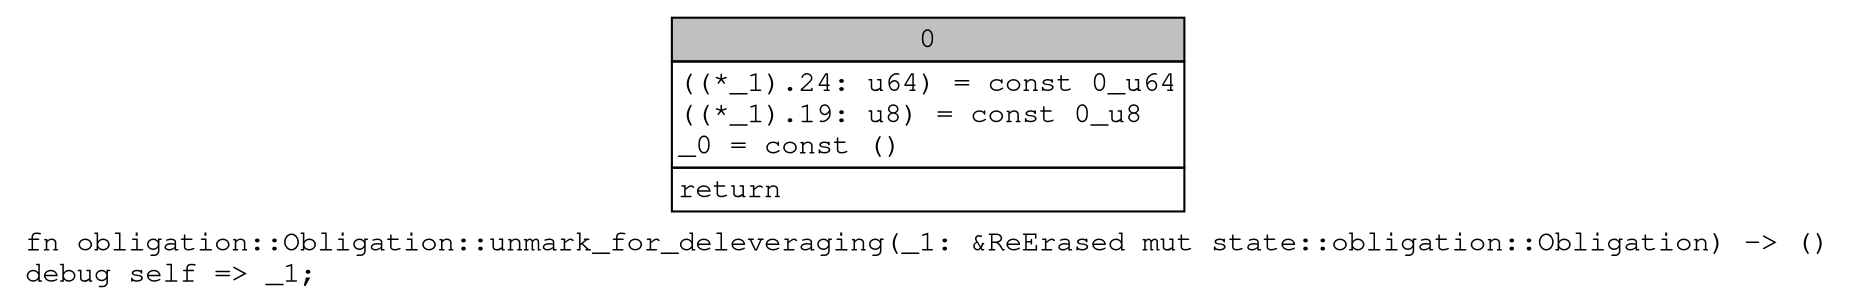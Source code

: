 digraph Mir_0_1709 {
    graph [fontname="Courier, monospace"];
    node [fontname="Courier, monospace"];
    edge [fontname="Courier, monospace"];
    label=<fn obligation::Obligation::unmark_for_deleveraging(_1: &amp;ReErased mut state::obligation::Obligation) -&gt; ()<br align="left"/>debug self =&gt; _1;<br align="left"/>>;
    bb0__0_1709 [shape="none", label=<<table border="0" cellborder="1" cellspacing="0"><tr><td bgcolor="gray" align="center" colspan="1">0</td></tr><tr><td align="left" balign="left">((*_1).24: u64) = const 0_u64<br/>((*_1).19: u8) = const 0_u8<br/>_0 = const ()<br/></td></tr><tr><td align="left">return</td></tr></table>>];
}
